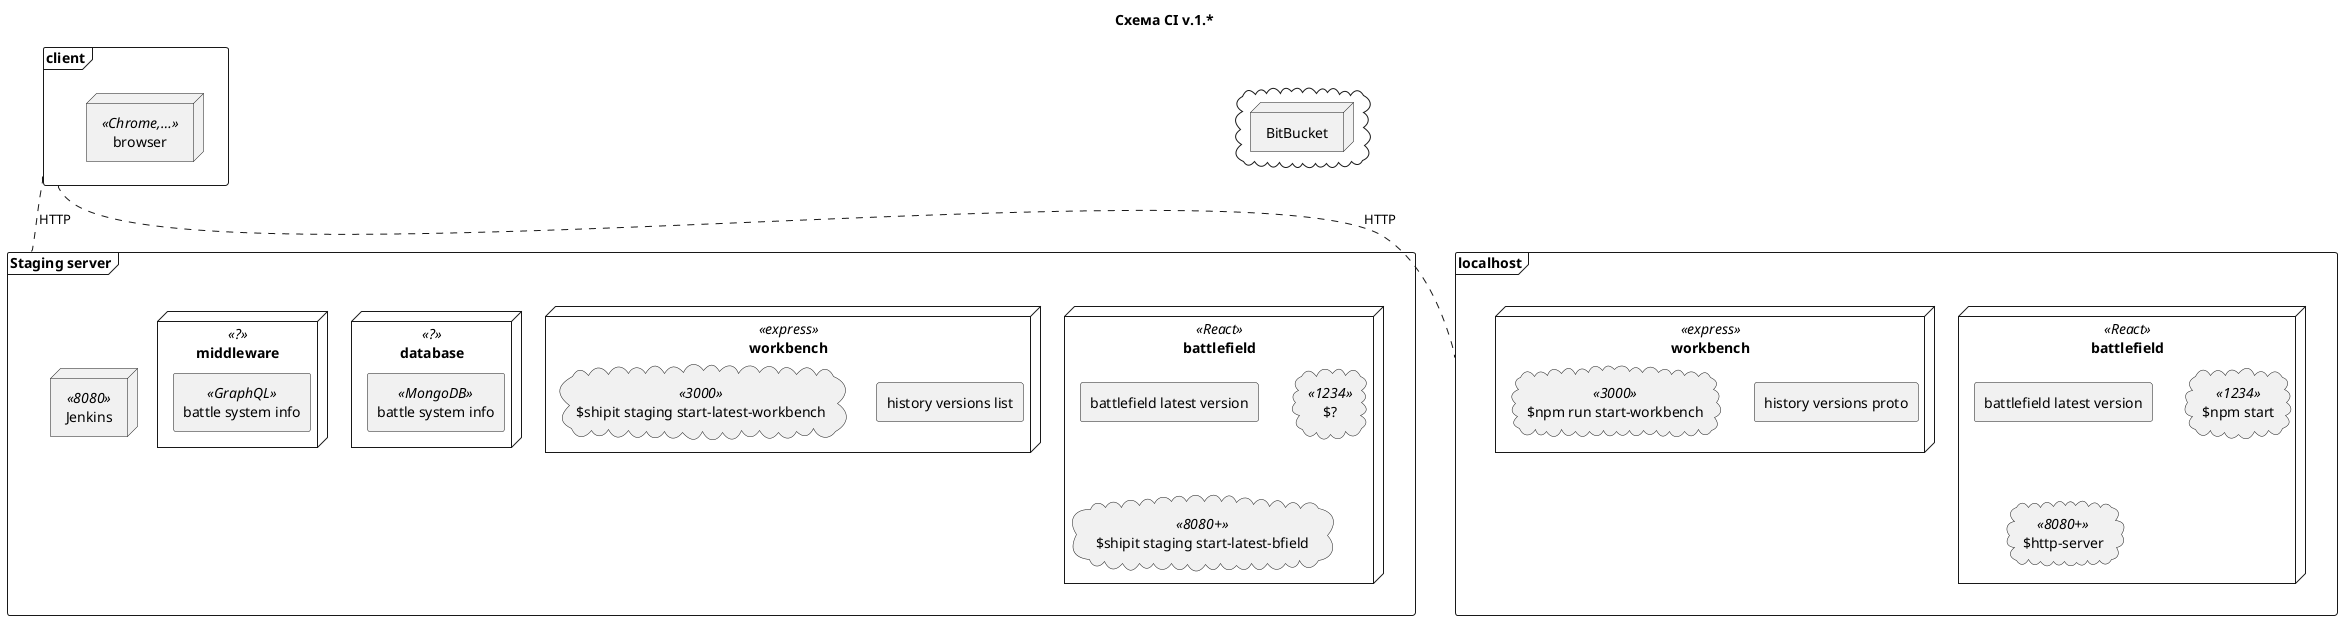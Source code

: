 @startuml

title Схема CI v.1.*

frame "Staging server" as staging {
  node Jenkins as Jenkins <<8080>>
  node battlefield as bf_stg <<React>> {
    rectangle "battlefield latest version" as bfrect1
    cloud "$?" as bfrect2 <<1234>>
    cloud "$shipit staging start-latest-bfield" as bfrect3 <<8080+>>
  }
  node workbench as wbench_stg <<express>> {
    rectangle "history versions list" as wbrect1
    cloud "$shipit staging start-latest-workbench" as wbrect2 <<3000>>
  }
  node database as database <<?>> {
    rectangle "battle system info" as dbrect <<MongoDB>>
  }
  node middleware as middleware <<?>> {
    rectangle "battle system info" as mwrect <<GraphQL>>
  }

  ' workbench .. middleware
  ' middleware .. database
  ' BitBucket ..> Jenkins : WebHook
}

frame localhost {
  node battlefield as bf_l <<React>> {
    rectangle "battlefield latest version" as bfrect4
    cloud "$npm start" as bfrect5 <<1234>>
    cloud "$http-server" as bfrect6 <<8080+>>
  }
  node workbench as wbench_l <<express>> {
    rectangle "history versions proto" as wbrect3
    cloud "$npm run start-workbench" as wbrect4 <<3000>>
  }
}

cloud {
  node BitBucket as BitBucket
}

frame client {
  node browser as z <<Chrome,…>>
}

client .. localhost : HTTP
client .. staging : HTTP

@enduml
